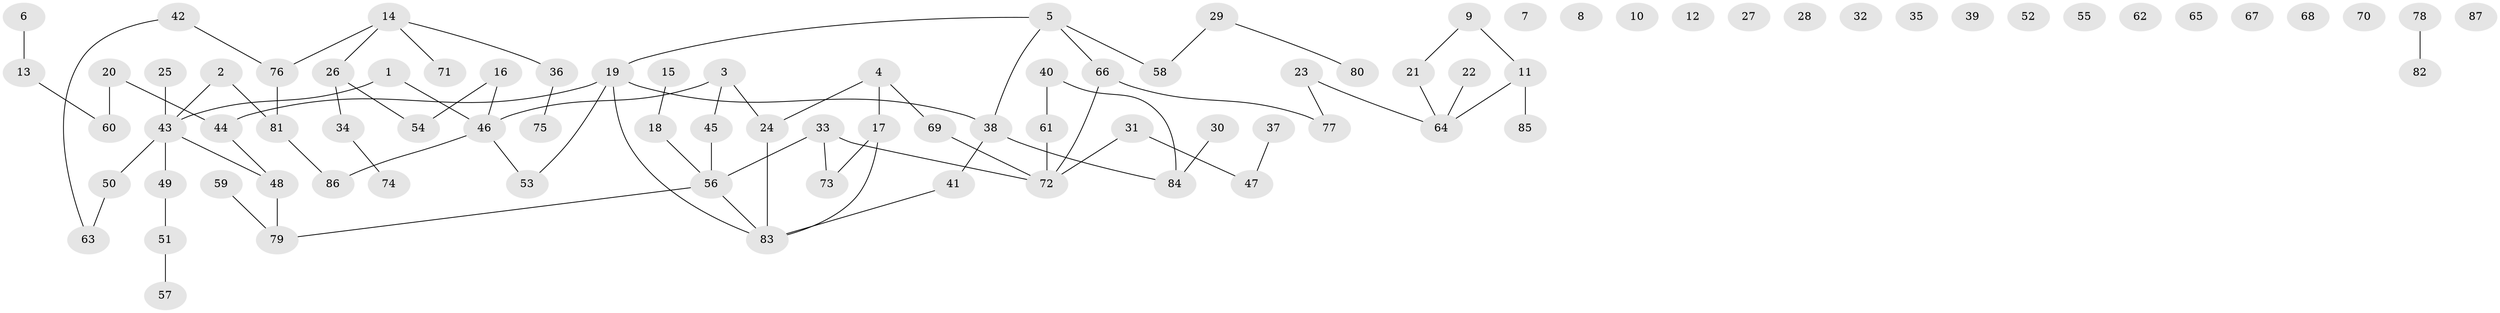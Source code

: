 // Generated by graph-tools (version 1.1) at 2025/00/03/09/25 03:00:54]
// undirected, 87 vertices, 83 edges
graph export_dot {
graph [start="1"]
  node [color=gray90,style=filled];
  1;
  2;
  3;
  4;
  5;
  6;
  7;
  8;
  9;
  10;
  11;
  12;
  13;
  14;
  15;
  16;
  17;
  18;
  19;
  20;
  21;
  22;
  23;
  24;
  25;
  26;
  27;
  28;
  29;
  30;
  31;
  32;
  33;
  34;
  35;
  36;
  37;
  38;
  39;
  40;
  41;
  42;
  43;
  44;
  45;
  46;
  47;
  48;
  49;
  50;
  51;
  52;
  53;
  54;
  55;
  56;
  57;
  58;
  59;
  60;
  61;
  62;
  63;
  64;
  65;
  66;
  67;
  68;
  69;
  70;
  71;
  72;
  73;
  74;
  75;
  76;
  77;
  78;
  79;
  80;
  81;
  82;
  83;
  84;
  85;
  86;
  87;
  1 -- 43;
  1 -- 46;
  2 -- 43;
  2 -- 81;
  3 -- 24;
  3 -- 45;
  3 -- 46;
  4 -- 17;
  4 -- 24;
  4 -- 69;
  5 -- 19;
  5 -- 38;
  5 -- 58;
  5 -- 66;
  6 -- 13;
  9 -- 11;
  9 -- 21;
  11 -- 64;
  11 -- 85;
  13 -- 60;
  14 -- 26;
  14 -- 36;
  14 -- 71;
  14 -- 76;
  15 -- 18;
  16 -- 46;
  16 -- 54;
  17 -- 73;
  17 -- 83;
  18 -- 56;
  19 -- 38;
  19 -- 44;
  19 -- 53;
  19 -- 83;
  20 -- 44;
  20 -- 60;
  21 -- 64;
  22 -- 64;
  23 -- 64;
  23 -- 77;
  24 -- 83;
  25 -- 43;
  26 -- 34;
  26 -- 54;
  29 -- 58;
  29 -- 80;
  30 -- 84;
  31 -- 47;
  31 -- 72;
  33 -- 56;
  33 -- 72;
  33 -- 73;
  34 -- 74;
  36 -- 75;
  37 -- 47;
  38 -- 41;
  38 -- 84;
  40 -- 61;
  40 -- 84;
  41 -- 83;
  42 -- 63;
  42 -- 76;
  43 -- 48;
  43 -- 49;
  43 -- 50;
  44 -- 48;
  45 -- 56;
  46 -- 53;
  46 -- 86;
  48 -- 79;
  49 -- 51;
  50 -- 63;
  51 -- 57;
  56 -- 79;
  56 -- 83;
  59 -- 79;
  61 -- 72;
  66 -- 72;
  66 -- 77;
  69 -- 72;
  76 -- 81;
  78 -- 82;
  81 -- 86;
}
